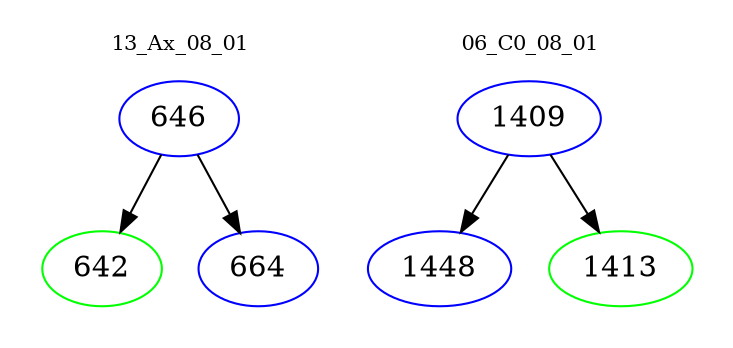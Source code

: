 digraph{
subgraph cluster_0 {
color = white
label = "13_Ax_08_01";
fontsize=10;
T0_646 [label="646", color="blue"]
T0_646 -> T0_642 [color="black"]
T0_642 [label="642", color="green"]
T0_646 -> T0_664 [color="black"]
T0_664 [label="664", color="blue"]
}
subgraph cluster_1 {
color = white
label = "06_C0_08_01";
fontsize=10;
T1_1409 [label="1409", color="blue"]
T1_1409 -> T1_1448 [color="black"]
T1_1448 [label="1448", color="blue"]
T1_1409 -> T1_1413 [color="black"]
T1_1413 [label="1413", color="green"]
}
}
